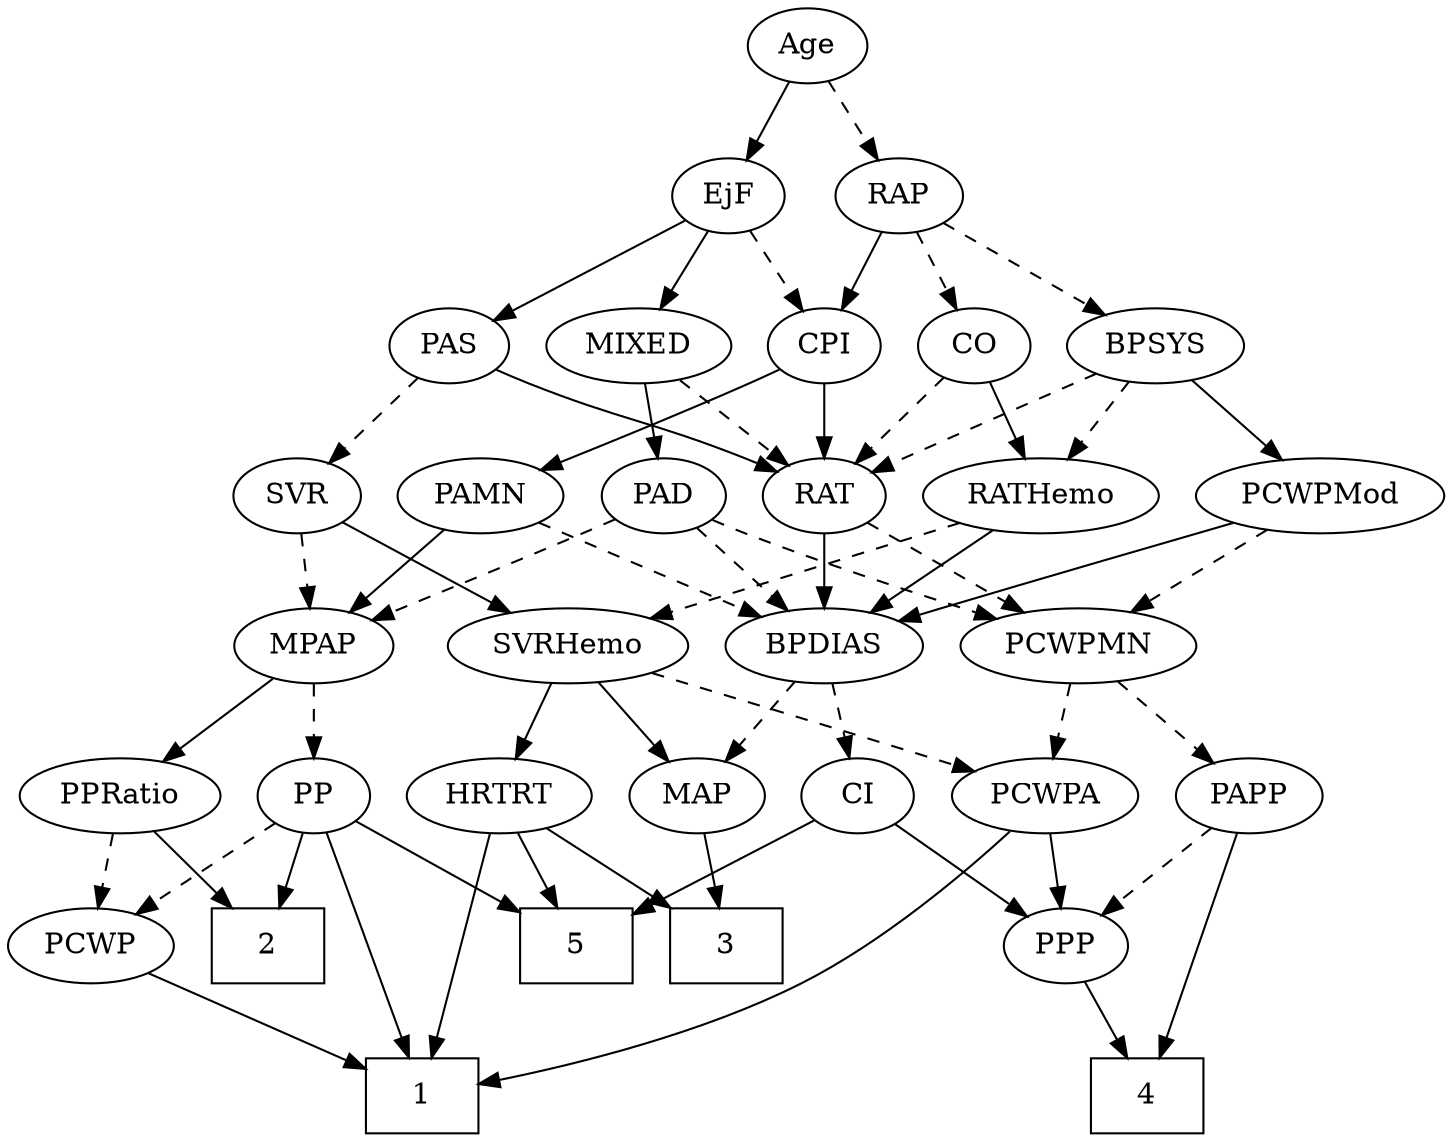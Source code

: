 strict digraph {
	graph [bb="0,0,640.09,540"];
	node [label="\N"];
	1	[height=0.5,
		pos="189.1,18",
		shape=box,
		width=0.75];
	2	[height=0.5,
		pos="115.1,90",
		shape=box,
		width=0.75];
	3	[height=0.5,
		pos="335.1,90",
		shape=box,
		width=0.75];
	4	[height=0.5,
		pos="523.1,18",
		shape=box,
		width=0.75];
	5	[height=0.5,
		pos="263.1,90",
		shape=box,
		width=0.75];
	Age	[height=0.5,
		pos="367.1,522",
		width=0.75];
	EjF	[height=0.5,
		pos="331.1,450",
		width=0.75];
	Age -> EjF	[pos="e,339.4,467.15 358.75,504.76 354.39,496.28 348.95,485.71 344.06,476.2",
		style=solid];
	RAP	[height=0.5,
		pos="410.1,450",
		width=0.77632];
	Age -> RAP	[pos="e,400.08,467.31 376.85,505.12 382.17,496.47 388.86,485.58 394.84,475.83",
		style=dashed];
	MIXED	[height=0.5,
		pos="289.1,378",
		width=1.1193];
	EjF -> MIXED	[pos="e,299.18,395.8 321.57,433.12 316.5,424.68 310.16,414.1 304.42,404.55",
		style=solid];
	PAS	[height=0.5,
		pos="204.1,378",
		width=0.75];
	EjF -> PAS	[pos="e,224.55,390.27 310.97,437.91 290.1,426.41 257.26,408.3 233.49,395.2",
		style=solid];
	CPI	[height=0.5,
		pos="374.1,378",
		width=0.75];
	EjF -> CPI	[pos="e,364.38,394.82 340.85,433.12 346.24,424.34 353.05,413.26 359.1,403.42",
		style=dashed];
	BPSYS	[height=0.5,
		pos="529.1,378",
		width=1.0471];
	RAP -> BPSYS	[pos="e,506.26,392.43 430.01,437.28 448.43,426.45 476.09,410.18 497.51,397.58",
		style=dashed];
	CO	[height=0.5,
		pos="446.1,378",
		width=0.75];
	RAP -> CO	[pos="e,437.79,395.15 418.45,432.76 422.81,424.28 428.24,413.71 433.14,404.2",
		style=dashed];
	RAP -> CPI	[pos="e,382.4,395.15 401.75,432.76 397.39,424.28 391.95,413.71 387.06,404.2",
		style=solid];
	PAD	[height=0.5,
		pos="300.1,306",
		width=0.79437];
	MIXED -> PAD	[pos="e,297.41,324.1 291.82,359.7 293.03,351.98 294.48,342.71 295.84,334.11",
		style=solid];
	RAT	[height=0.5,
		pos="374.1,306",
		width=0.75827];
	MIXED -> RAT	[pos="e,357.7,320.5 307.54,361.81 319.91,351.62 336.34,338.09 349.78,327.02",
		style=dashed];
	MPAP	[height=0.5,
		pos="142.1,234",
		width=0.97491];
	PP	[height=0.5,
		pos="142.1,162",
		width=0.75];
	MPAP -> PP	[pos="e,142.1,180.1 142.1,215.7 142.1,207.98 142.1,198.71 142.1,190.11",
		style=dashed];
	PPRatio	[height=0.5,
		pos="57.097,162",
		width=1.1013];
	MPAP -> PPRatio	[pos="e,75.39,178.07 124.07,218.15 112.21,208.38 96.481,195.43 83.249,184.54",
		style=solid];
	RATHemo	[height=0.5,
		pos="469.1,306",
		width=1.3721];
	BPSYS -> RATHemo	[pos="e,483.07,323.31 515.48,361.12 507.84,352.2 498.16,340.91 489.62,330.94",
		style=dashed];
	BPSYS -> RAT	[pos="e,396,317.1 502.35,365.07 478.42,354.37 442.38,338.21 411.1,324 409.26,323.17 407.38,322.31 405.48,321.44",
		style=dashed];
	PCWPMod	[height=0.5,
		pos="588.1,306",
		width=1.4443];
	BPSYS -> PCWPMod	[pos="e,573.94,323.8 542.48,361.12 549.82,352.42 559.06,341.45 567.31,331.66",
		style=solid];
	PAD -> MPAP	[pos="e,167.86,246.34 277.2,294.73 272.22,292.51 266.98,290.17 262.1,288 233.56,275.32 201.17,261.02 177.24,250.47",
		style=dashed];
	PCWPMN	[height=0.5,
		pos="484.1,234",
		width=1.3902];
	PAD -> PCWPMN	[pos="e,449.02,246.93 322.49,294.66 327.59,292.4 333.01,290.06 338.1,288 371.78,274.37 410.46,260.4 439.54,250.23",
		style=dashed];
	BPDIAS	[height=0.5,
		pos="374.1,234",
		width=1.1735];
	PAD -> BPDIAS	[pos="e,357.5,250.7 315.43,290.5 325.4,281.06 338.62,268.56 349.99,257.81",
		style=dashed];
	CO -> RATHemo	[pos="e,463.42,324.28 451.66,360.05 454.25,352.18 457.39,342.62 460.29,333.79",
		style=solid];
	CO -> RAT	[pos="e,388.89,321.38 431.53,362.83 421.35,352.94 407.57,339.55 396.07,328.36",
		style=dashed];
	PAS -> RAT	[pos="e,352.92,317.39 225.28,366.61 230.11,364.35 235.25,362.03 240.1,360 282.9,342.08 295.3,341.92 338.1,324 339.91,323.24 341.77,322.44 \
343.64,321.61",
		style=solid];
	SVR	[height=0.5,
		pos="135.1,306",
		width=0.77632];
	PAS -> SVR	[pos="e,149.38,321.49 189.8,362.5 180.18,352.73 167.32,339.69 156.49,328.7",
		style=dashed];
	PAMN	[height=0.5,
		pos="217.1,306",
		width=1.011];
	PAMN -> MPAP	[pos="e,158.34,250.16 200.82,289.81 190.6,280.27 177.24,267.8 165.85,257.17",
		style=solid];
	PAMN -> BPDIAS	[pos="e,345.87,247.58 243.38,293.28 268.86,281.92 307.8,264.56 336.55,251.74",
		style=dashed];
	SVRHemo	[height=0.5,
		pos="264.1,234",
		width=1.3902];
	RATHemo -> SVRHemo	[pos="e,299.04,246.93 434.32,293.13 399.72,281.31 346.47,263.13 308.76,250.25",
		style=dashed];
	RATHemo -> BPDIAS	[pos="e,394.47,250.01 448.01,289.46 434.67,279.63 417.25,266.8 402.67,256.06",
		style=solid];
	CPI -> PAMN	[pos="e,243.63,318.36 352.82,366.83 347.99,364.56 342.88,362.18 338.1,360 309.66,347.06 277.22,332.88 253.1,322.45",
		style=solid];
	CPI -> RAT	[pos="e,374.1,324.1 374.1,359.7 374.1,351.98 374.1,342.71 374.1,334.11",
		style=solid];
	RAT -> PCWPMN	[pos="e,460.57,249.97 393.26,292.81 409.41,282.53 432.87,267.6 451.9,255.49",
		style=dashed];
	RAT -> BPDIAS	[pos="e,374.1,252.1 374.1,287.7 374.1,279.98 374.1,270.71 374.1,262.11",
		style=solid];
	SVR -> MPAP	[pos="e,140.39,252.1 136.83,287.7 137.6,279.98 138.53,270.71 139.39,262.11",
		style=dashed];
	SVR -> SVRHemo	[pos="e,237.61,249.37 155.82,293.75 175.44,283.11 205.29,266.91 228.68,254.22",
		style=solid];
	PCWPMod -> PCWPMN	[pos="e,506.87,250.33 565.27,289.64 550.64,279.79 531.46,266.88 515.41,256.08",
		style=dashed];
	PCWPMod -> BPDIAS	[pos="e,406.19,245.74 551.5,293.18 518.44,282.49 468.48,266.28 425.1,252 422.04,250.99 418.88,249.95 415.7,248.9",
		style=solid];
	PCWPA	[height=0.5,
		pos="478.1,162",
		width=1.1555];
	PCWPA -> 1	[pos="e,216.33,23.327 462.95,144.84 443.48,124.98 407.79,91.507 371.1,72 324.35,47.149 264.48,32.601 226.45,25.222",
		style=solid];
	PPP	[height=0.5,
		pos="487.1,90",
		width=0.75];
	PCWPA -> PPP	[pos="e,484.9,108.1 480.32,143.7 481.31,135.98 482.51,126.71 483.61,118.11",
		style=solid];
	PCWPMN -> PCWPA	[pos="e,479.56,180.1 482.61,215.7 481.95,207.98 481.16,198.71 480.42,190.11",
		style=dashed];
	PAPP	[height=0.5,
		pos="569.1,162",
		width=0.88464];
	PCWPMN -> PAPP	[pos="e,551.9,177.16 503.38,217.12 515.36,207.26 530.88,194.47 543.83,183.81",
		style=dashed];
	SVRHemo -> PCWPA	[pos="e,446.28,173.65 300.05,221.39 333.1,210.71 383.43,194.38 427.1,180 430.2,178.98 433.41,177.92 436.63,176.85",
		style=dashed];
	MAP	[height=0.5,
		pos="315.1,162",
		width=0.84854];
	SVRHemo -> MAP	[pos="e,303.45,178.99 276.18,216.41 282.56,207.66 290.51,196.75 297.55,187.08",
		style=solid];
	HRTRT	[height=0.5,
		pos="227.1,162",
		width=1.1013];
	SVRHemo -> HRTRT	[pos="e,235.97,179.79 255.14,216.05 250.82,207.89 245.55,197.91 240.75,188.82",
		style=solid];
	BPDIAS -> MAP	[pos="e,328.3,178.67 360.41,216.76 352.86,207.8 343.34,196.51 334.98,186.59",
		style=dashed];
	CI	[height=0.5,
		pos="391.1,162",
		width=0.75];
	BPDIAS -> CI	[pos="e,386.9,180.28 378.21,216.05 380.1,208.26 382.4,198.82 384.52,190.08",
		style=dashed];
	MAP -> 3	[pos="e,330.16,108.28 319.94,144.05 322.17,136.26 324.86,126.82 327.36,118.08",
		style=solid];
	PP -> 1	[pos="e,183.38,36.268 147.67,144.15 155.69,119.94 170.54,75.054 180.12,46.133",
		style=solid];
	PP -> 2	[pos="e,121.83,108.45 135.7,144.41 132.66,136.54 128.96,126.93 125.53,118.04",
		style=solid];
	PP -> 5	[pos="e,235.71,106.84 161.81,149.6 179.39,139.43 205.56,124.28 226.9,111.94",
		style=solid];
	PCWP	[height=0.5,
		pos="35.097,90",
		width=0.97491];
	PP -> PCWP	[pos="e,56.085,104.73 123.46,148.81 107.23,138.19 83.416,122.61 64.599,110.3",
		style=dashed];
	PPP -> 4	[pos="e,514.29,36.124 495.45,72.765 499.64,64.611 504.82,54.529 509.57,45.307",
		style=solid];
	PPRatio -> 2	[pos="e,100.91,108.12 70.549,144.76 77.66,136.18 86.542,125.46 94.5,115.86",
		style=solid];
	PPRatio -> PCWP	[pos="e,40.526,108.28 51.771,144.05 49.322,136.26 46.355,126.82 43.607,118.08",
		style=dashed];
	PCWP -> 1	[pos="e,162.07,31.283 60.527,77.441 85.702,65.998 124.49,48.367 152.88,35.463",
		style=solid];
	CI -> 5	[pos="e,290.43,105.95 370.81,149.91 351.65,139.43 322.46,123.46 299.3,110.8",
		style=solid];
	CI -> PPP	[pos="e,469.6,103.76 408.7,148.16 423.46,137.41 444.71,121.91 461.37,109.76",
		style=solid];
	PAPP -> 4	[pos="e,528.69,36.268 563.64,144.15 555.8,119.94 541.26,75.054 531.89,46.133",
		style=solid];
	PAPP -> PPP	[pos="e,503.23,104.77 552.11,146.5 540.22,136.35 524.17,122.65 511,111.4",
		style=dashed];
	HRTRT -> 1	[pos="e,193.7,36.189 222.51,143.87 216.01,119.56 204.03,74.819 196.33,46.013",
		style=solid];
	HRTRT -> 3	[pos="e,308.69,108.11 248.95,146.83 263.65,137.31 283.34,124.55 300.19,113.63",
		style=solid];
	HRTRT -> 5	[pos="e,254.12,108.45 235.63,144.41 239.76,136.37 244.83,126.51 249.48,117.47",
		style=solid];
}
